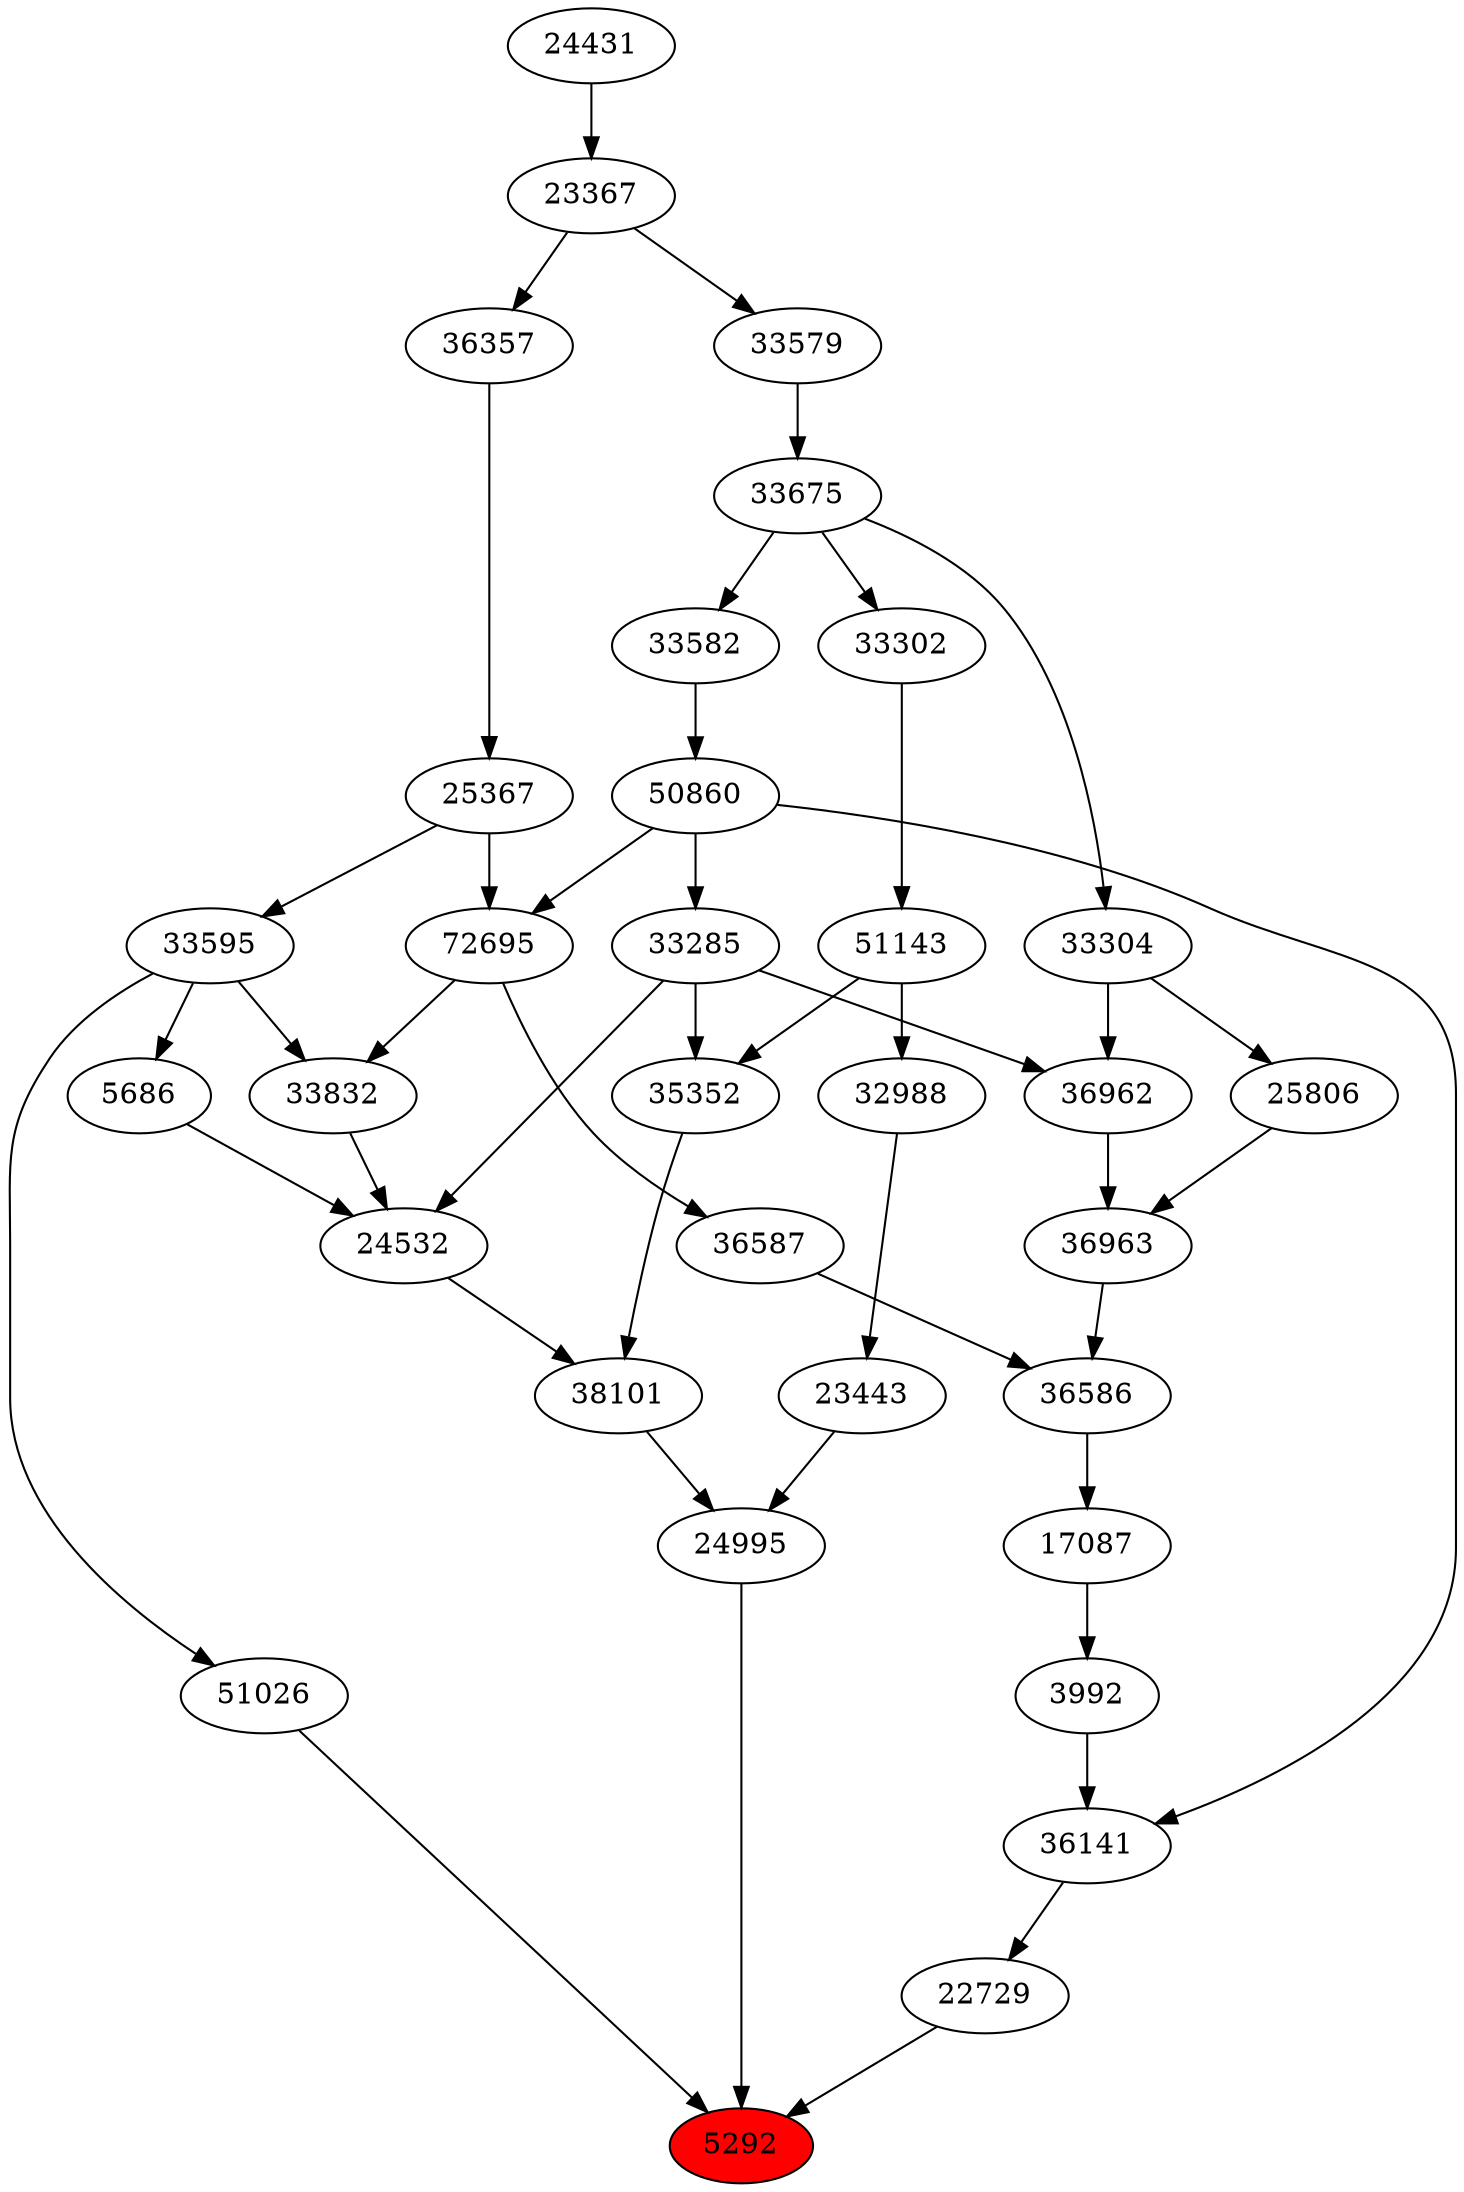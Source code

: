 strict digraph{ 
5292 [label="5292" fillcolor=red style=filled]
24995 -> 5292
22729 -> 5292
51026 -> 5292
24995 [label="24995"]
23443 -> 24995
38101 -> 24995
22729 [label="22729"]
36141 -> 22729
51026 [label="51026"]
33595 -> 51026
23443 [label="23443"]
32988 -> 23443
38101 [label="38101"]
24532 -> 38101
35352 -> 38101
36141 [label="36141"]
50860 -> 36141
3992 -> 36141
33595 [label="33595"]
25367 -> 33595
32988 [label="32988"]
51143 -> 32988
24532 [label="24532"]
33285 -> 24532
5686 -> 24532
33832 -> 24532
35352 [label="35352"]
33285 -> 35352
51143 -> 35352
50860 [label="50860"]
33582 -> 50860
3992 [label="3992"]
17087 -> 3992
25367 [label="25367"]
36357 -> 25367
51143 [label="51143"]
33302 -> 51143
33285 [label="33285"]
50860 -> 33285
5686 [label="5686"]
33595 -> 5686
33832 [label="33832"]
72695 -> 33832
33595 -> 33832
33582 [label="33582"]
33675 -> 33582
17087 [label="17087"]
36586 -> 17087
36357 [label="36357"]
23367 -> 36357
33302 [label="33302"]
33675 -> 33302
72695 [label="72695"]
50860 -> 72695
25367 -> 72695
33675 [label="33675"]
33579 -> 33675
36586 [label="36586"]
36587 -> 36586
36963 -> 36586
23367 [label="23367"]
24431 -> 23367
33579 [label="33579"]
23367 -> 33579
36587 [label="36587"]
72695 -> 36587
36963 [label="36963"]
36962 -> 36963
25806 -> 36963
24431 [label="24431"]
36962 [label="36962"]
33285 -> 36962
33304 -> 36962
25806 [label="25806"]
33304 -> 25806
33304 [label="33304"]
33675 -> 33304
}